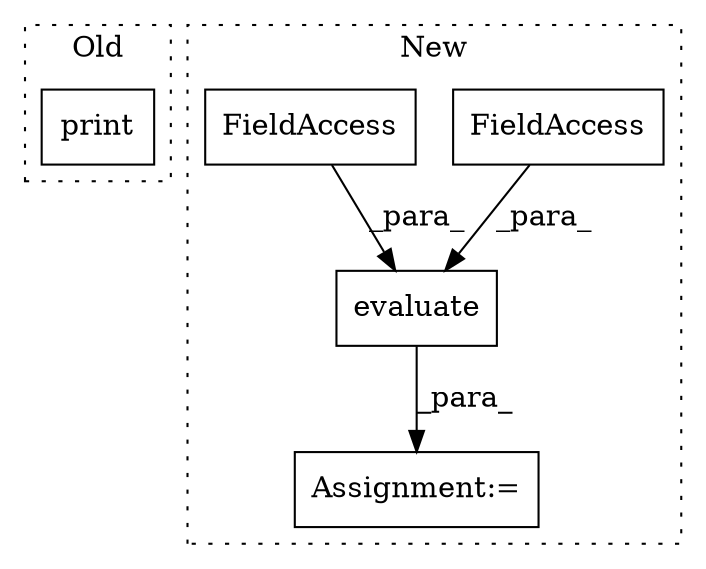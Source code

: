digraph G {
subgraph cluster0 {
1 [label="print" a="32" s="1701,1725" l="6,1" shape="box"];
label = "Old";
style="dotted";
}
subgraph cluster1 {
2 [label="evaluate" a="32" s="1703,1725" l="9,1" shape="box"];
3 [label="Assignment:=" a="7" s="1698" l="1" shape="box"];
4 [label="FieldAccess" a="22" s="1712" l="6" shape="box"];
5 [label="FieldAccess" a="22" s="1719" l="6" shape="box"];
label = "New";
style="dotted";
}
2 -> 3 [label="_para_"];
4 -> 2 [label="_para_"];
5 -> 2 [label="_para_"];
}